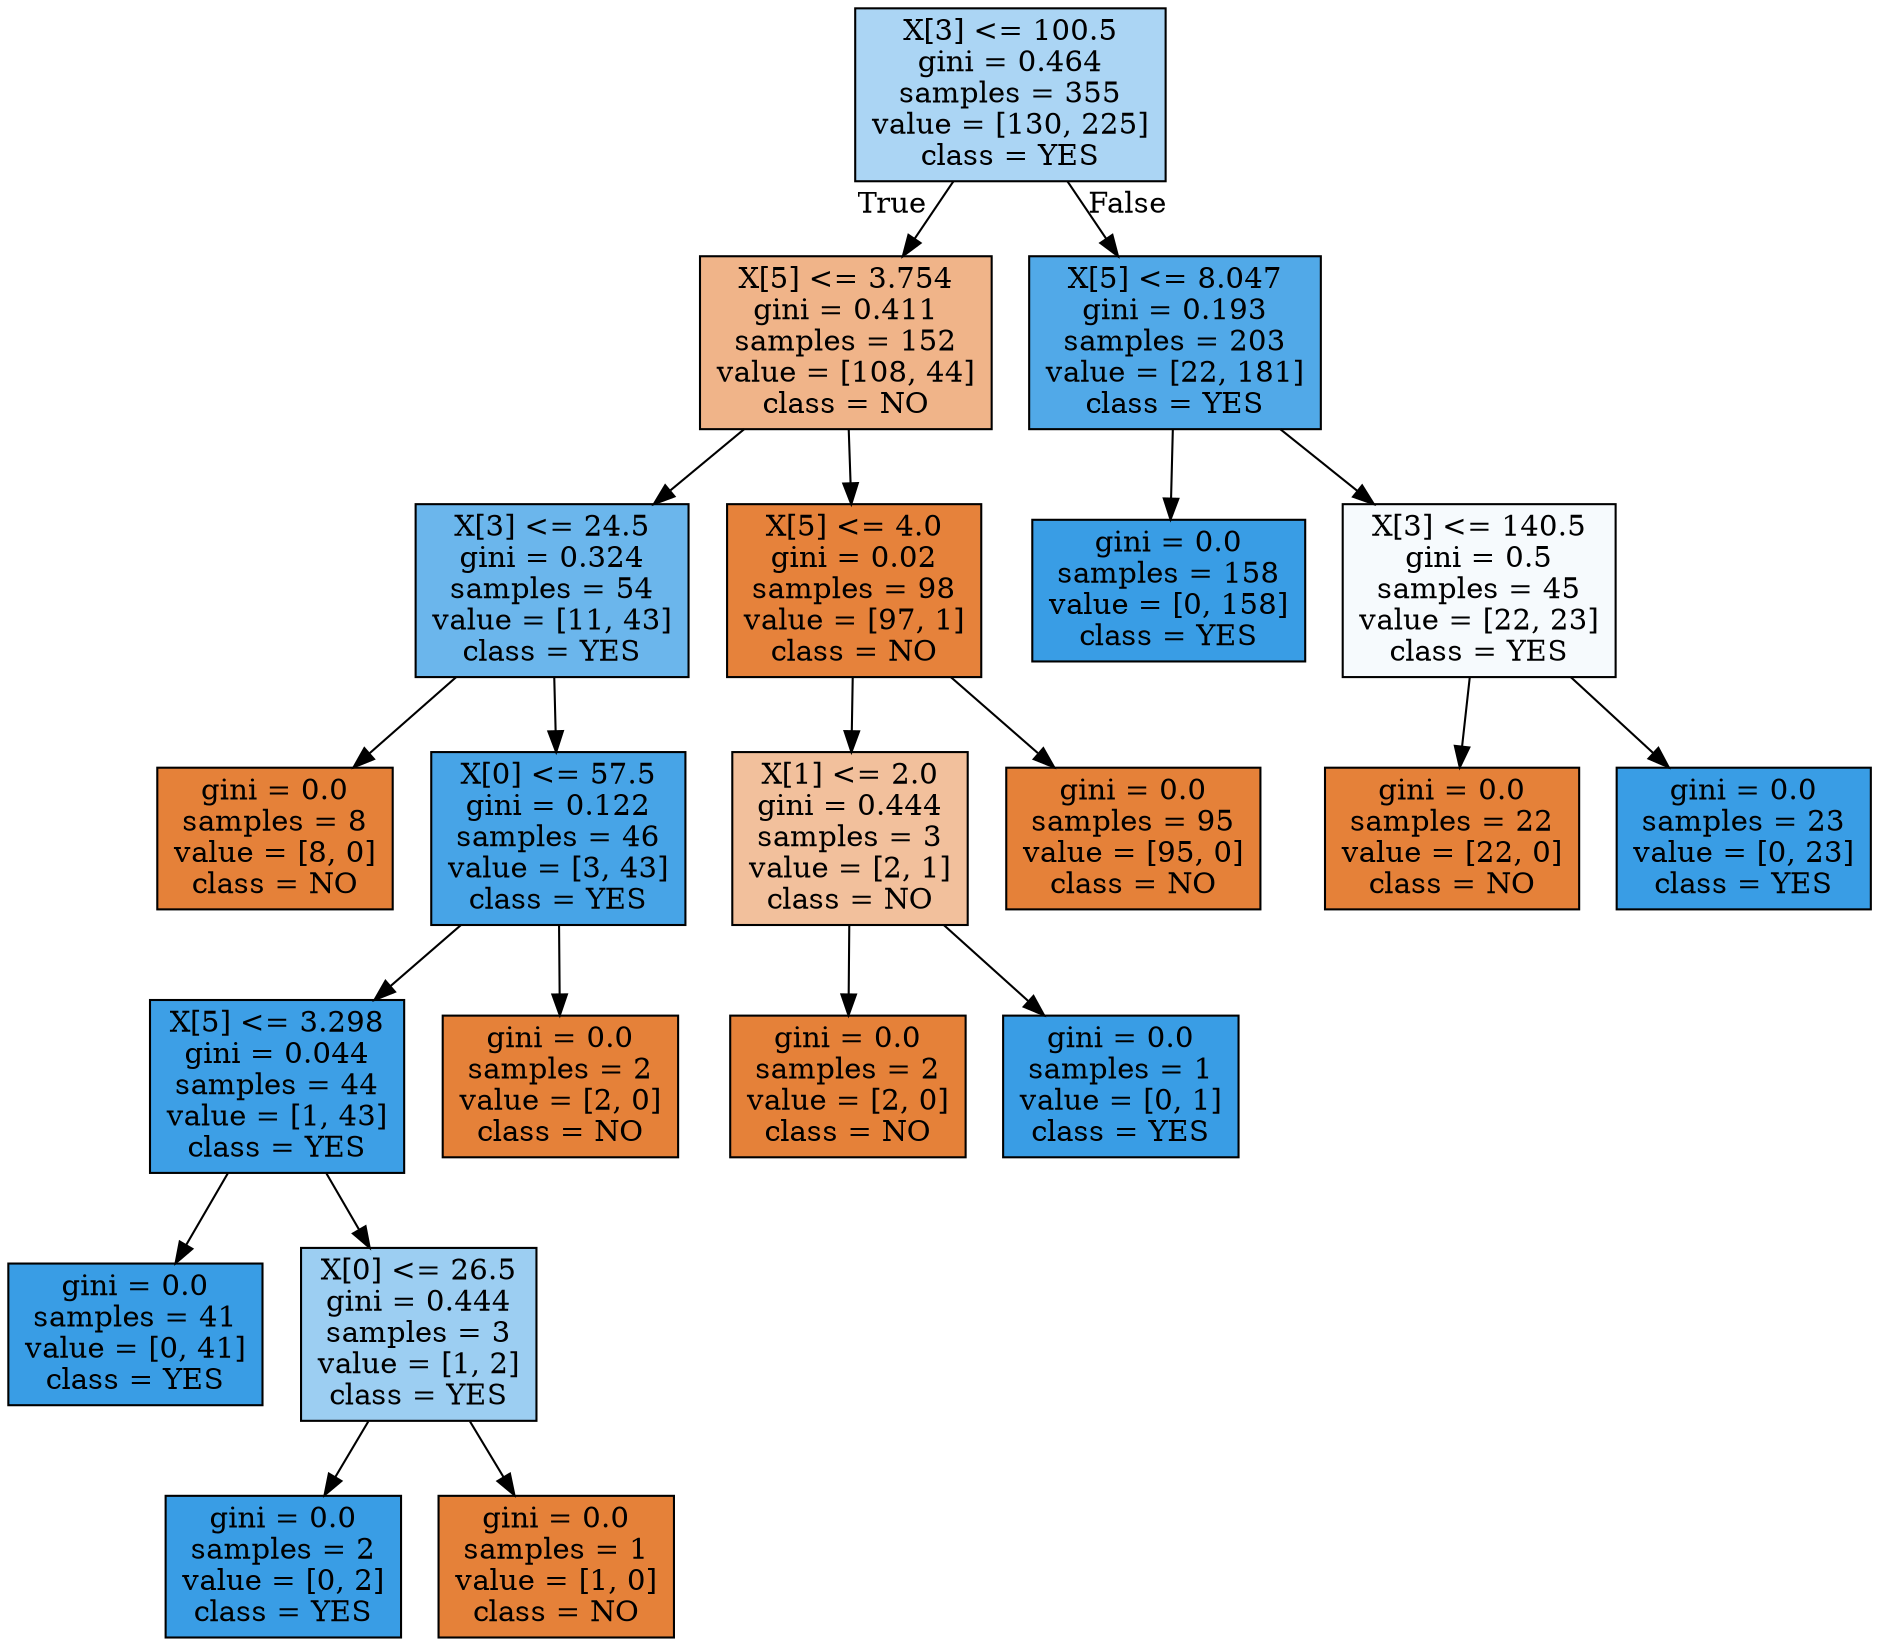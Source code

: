 digraph Tree {
node [shape=box, style="filled", color="black"] ;
0 [label="X[3] <= 100.5\ngini = 0.464\nsamples = 355\nvalue = [130, 225]\nclass = YES", fillcolor="#399de56c"] ;
1 [label="X[5] <= 3.754\ngini = 0.411\nsamples = 152\nvalue = [108, 44]\nclass = NO", fillcolor="#e5813997"] ;
0 -> 1 [labeldistance=2.5, labelangle=45, headlabel="True"] ;
2 [label="X[3] <= 24.5\ngini = 0.324\nsamples = 54\nvalue = [11, 43]\nclass = YES", fillcolor="#399de5be"] ;
1 -> 2 ;
3 [label="gini = 0.0\nsamples = 8\nvalue = [8, 0]\nclass = NO", fillcolor="#e58139ff"] ;
2 -> 3 ;
4 [label="X[0] <= 57.5\ngini = 0.122\nsamples = 46\nvalue = [3, 43]\nclass = YES", fillcolor="#399de5ed"] ;
2 -> 4 ;
5 [label="X[5] <= 3.298\ngini = 0.044\nsamples = 44\nvalue = [1, 43]\nclass = YES", fillcolor="#399de5f9"] ;
4 -> 5 ;
6 [label="gini = 0.0\nsamples = 41\nvalue = [0, 41]\nclass = YES", fillcolor="#399de5ff"] ;
5 -> 6 ;
7 [label="X[0] <= 26.5\ngini = 0.444\nsamples = 3\nvalue = [1, 2]\nclass = YES", fillcolor="#399de57f"] ;
5 -> 7 ;
8 [label="gini = 0.0\nsamples = 2\nvalue = [0, 2]\nclass = YES", fillcolor="#399de5ff"] ;
7 -> 8 ;
9 [label="gini = 0.0\nsamples = 1\nvalue = [1, 0]\nclass = NO", fillcolor="#e58139ff"] ;
7 -> 9 ;
10 [label="gini = 0.0\nsamples = 2\nvalue = [2, 0]\nclass = NO", fillcolor="#e58139ff"] ;
4 -> 10 ;
11 [label="X[5] <= 4.0\ngini = 0.02\nsamples = 98\nvalue = [97, 1]\nclass = NO", fillcolor="#e58139fc"] ;
1 -> 11 ;
12 [label="X[1] <= 2.0\ngini = 0.444\nsamples = 3\nvalue = [2, 1]\nclass = NO", fillcolor="#e581397f"] ;
11 -> 12 ;
13 [label="gini = 0.0\nsamples = 2\nvalue = [2, 0]\nclass = NO", fillcolor="#e58139ff"] ;
12 -> 13 ;
14 [label="gini = 0.0\nsamples = 1\nvalue = [0, 1]\nclass = YES", fillcolor="#399de5ff"] ;
12 -> 14 ;
15 [label="gini = 0.0\nsamples = 95\nvalue = [95, 0]\nclass = NO", fillcolor="#e58139ff"] ;
11 -> 15 ;
16 [label="X[5] <= 8.047\ngini = 0.193\nsamples = 203\nvalue = [22, 181]\nclass = YES", fillcolor="#399de5e0"] ;
0 -> 16 [labeldistance=2.5, labelangle=-45, headlabel="False"] ;
17 [label="gini = 0.0\nsamples = 158\nvalue = [0, 158]\nclass = YES", fillcolor="#399de5ff"] ;
16 -> 17 ;
18 [label="X[3] <= 140.5\ngini = 0.5\nsamples = 45\nvalue = [22, 23]\nclass = YES", fillcolor="#399de50b"] ;
16 -> 18 ;
19 [label="gini = 0.0\nsamples = 22\nvalue = [22, 0]\nclass = NO", fillcolor="#e58139ff"] ;
18 -> 19 ;
20 [label="gini = 0.0\nsamples = 23\nvalue = [0, 23]\nclass = YES", fillcolor="#399de5ff"] ;
18 -> 20 ;
}